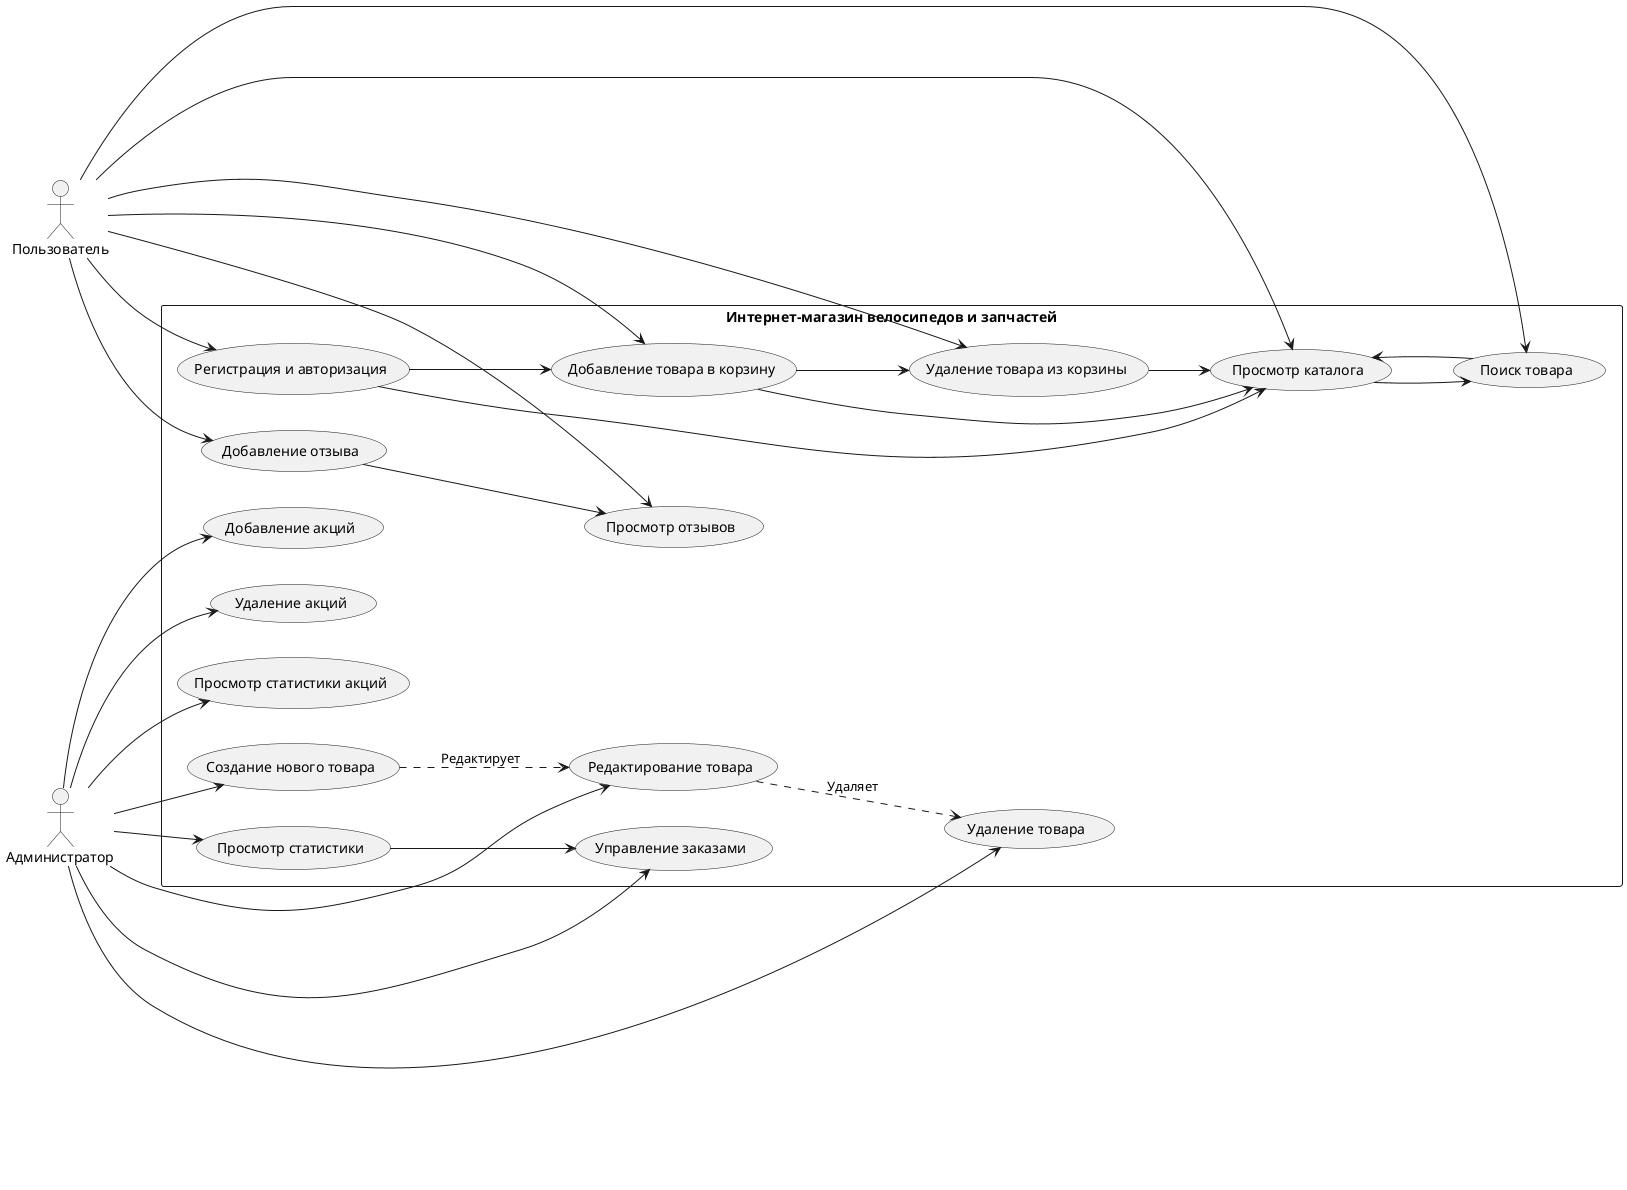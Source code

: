 @startuml
left to right direction
skinparam packageStyle rect

actor Пользователь
actor Администратор

rectangle "Интернет-магазин велосипедов и запчастей" {
  Пользователь -> (Просмотр каталога)
  Пользователь -> (Поиск товара)
  Пользователь -> (Добавление товара в корзину)
  Пользователь -> (Удаление товара из корзины)
  Пользователь -> (Регистрация и авторизация)

  Администратор -> (Создание нового товара)
  Администратор -> (Редактирование товара)
  Администратор -> (Удаление товара)
  Администратор -> (Просмотр статистики)
  Администратор -> (Управление заказами)
  
  (Просмотр каталога) --> (Поиск товара)
  (Поиск товара) --> (Просмотр каталога)
  (Добавление товара в корзину) --> (Просмотр каталога)
  (Добавление товара в корзину) --> (Удаление товара из корзины)
  (Удаление товара из корзины) --> (Просмотр каталога)
  (Регистрация и авторизация) --> (Просмотр каталога)
  (Регистрация и авторизация) --> (Добавление товара в корзину)

  (Создание нового товара) ..> (Редактирование товара) : Редактирует
  (Редактирование товара) ..> (Удаление товара) : Удаляет
  (Просмотр статистики) --> (Управление заказами)

  Пользователь --> (Добавление отзыва)
  Пользователь --> (Просмотр отзывов)
  (Добавление отзыва) --> (Просмотр отзывов)

  Администратор --> (Добавление акций)
  Администратор --> (Удаление акций)
  Администратор --> (Просмотр статистики акций)
}
@enduml
